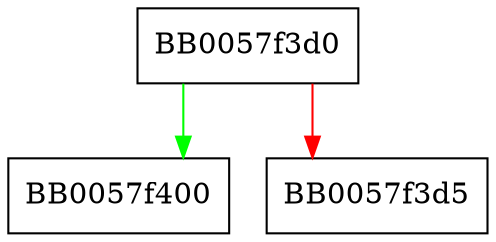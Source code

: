 digraph DSA_SIG_free {
  node [shape="box"];
  graph [splines=ortho];
  BB0057f3d0 -> BB0057f400 [color="green"];
  BB0057f3d0 -> BB0057f3d5 [color="red"];
}